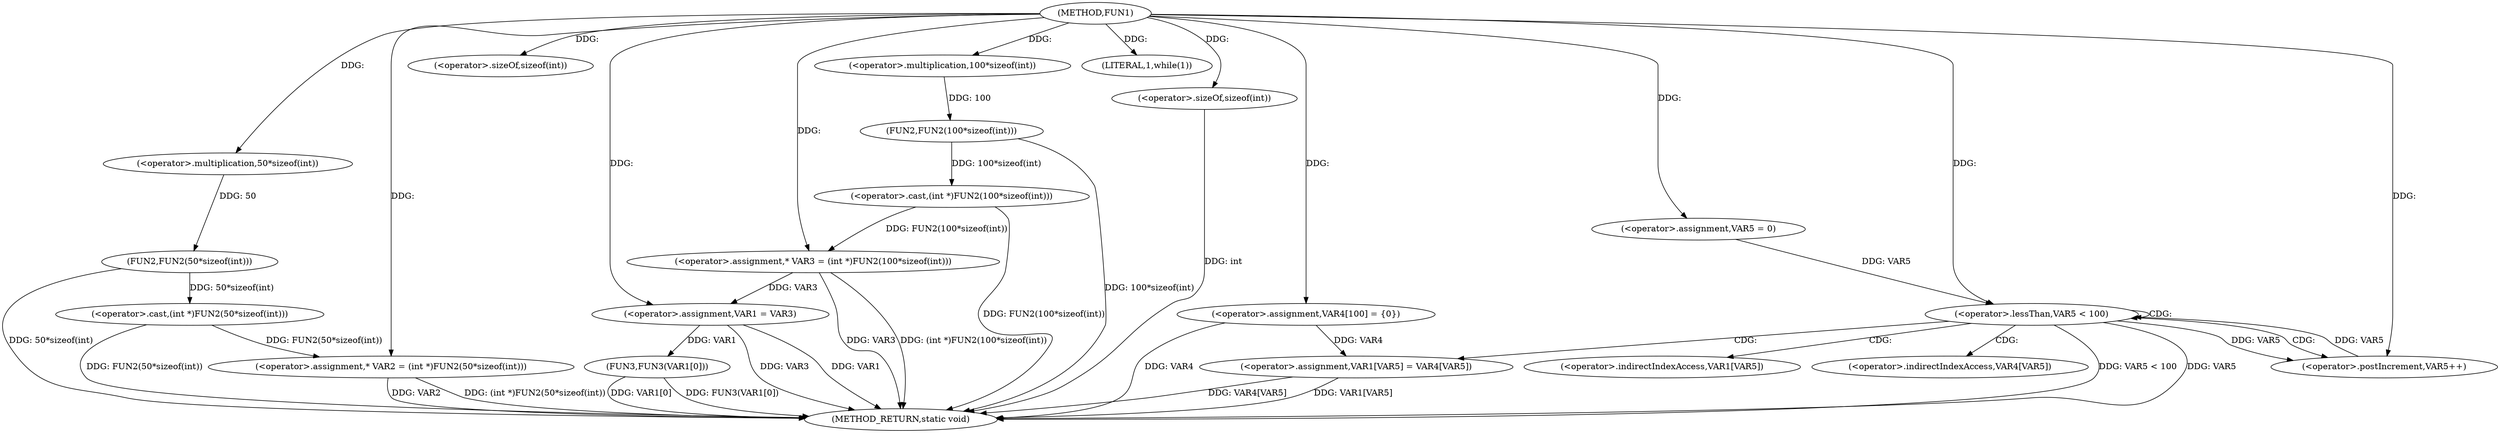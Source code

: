 digraph FUN1 {  
"1000100" [label = "(METHOD,FUN1)" ]
"1000157" [label = "(METHOD_RETURN,static void)" ]
"1000104" [label = "(<operator>.assignment,* VAR2 = (int *)FUN2(50*sizeof(int)))" ]
"1000106" [label = "(<operator>.cast,(int *)FUN2(50*sizeof(int)))" ]
"1000108" [label = "(FUN2,FUN2(50*sizeof(int)))" ]
"1000109" [label = "(<operator>.multiplication,50*sizeof(int))" ]
"1000111" [label = "(<operator>.sizeOf,sizeof(int))" ]
"1000114" [label = "(<operator>.assignment,* VAR3 = (int *)FUN2(100*sizeof(int)))" ]
"1000116" [label = "(<operator>.cast,(int *)FUN2(100*sizeof(int)))" ]
"1000118" [label = "(FUN2,FUN2(100*sizeof(int)))" ]
"1000119" [label = "(<operator>.multiplication,100*sizeof(int))" ]
"1000121" [label = "(<operator>.sizeOf,sizeof(int))" ]
"1000124" [label = "(LITERAL,1,while(1))" ]
"1000126" [label = "(<operator>.assignment,VAR1 = VAR3)" ]
"1000132" [label = "(<operator>.assignment,VAR4[100] = {0})" ]
"1000137" [label = "(<operator>.assignment,VAR5 = 0)" ]
"1000140" [label = "(<operator>.lessThan,VAR5 < 100)" ]
"1000143" [label = "(<operator>.postIncrement,VAR5++)" ]
"1000146" [label = "(<operator>.assignment,VAR1[VAR5] = VAR4[VAR5])" ]
"1000153" [label = "(FUN3,FUN3(VAR1[0]))" ]
"1000147" [label = "(<operator>.indirectIndexAccess,VAR1[VAR5])" ]
"1000150" [label = "(<operator>.indirectIndexAccess,VAR4[VAR5])" ]
  "1000106" -> "1000157"  [ label = "DDG: FUN2(50*sizeof(int))"] 
  "1000104" -> "1000157"  [ label = "DDG: VAR2"] 
  "1000140" -> "1000157"  [ label = "DDG: VAR5 < 100"] 
  "1000116" -> "1000157"  [ label = "DDG: FUN2(100*sizeof(int))"] 
  "1000132" -> "1000157"  [ label = "DDG: VAR4"] 
  "1000153" -> "1000157"  [ label = "DDG: VAR1[0]"] 
  "1000146" -> "1000157"  [ label = "DDG: VAR4[VAR5]"] 
  "1000126" -> "1000157"  [ label = "DDG: VAR3"] 
  "1000118" -> "1000157"  [ label = "DDG: 100*sizeof(int)"] 
  "1000140" -> "1000157"  [ label = "DDG: VAR5"] 
  "1000114" -> "1000157"  [ label = "DDG: VAR3"] 
  "1000126" -> "1000157"  [ label = "DDG: VAR1"] 
  "1000153" -> "1000157"  [ label = "DDG: FUN3(VAR1[0])"] 
  "1000121" -> "1000157"  [ label = "DDG: int"] 
  "1000146" -> "1000157"  [ label = "DDG: VAR1[VAR5]"] 
  "1000114" -> "1000157"  [ label = "DDG: (int *)FUN2(100*sizeof(int))"] 
  "1000104" -> "1000157"  [ label = "DDG: (int *)FUN2(50*sizeof(int))"] 
  "1000108" -> "1000157"  [ label = "DDG: 50*sizeof(int)"] 
  "1000106" -> "1000104"  [ label = "DDG: FUN2(50*sizeof(int))"] 
  "1000100" -> "1000104"  [ label = "DDG: "] 
  "1000108" -> "1000106"  [ label = "DDG: 50*sizeof(int)"] 
  "1000109" -> "1000108"  [ label = "DDG: 50"] 
  "1000100" -> "1000109"  [ label = "DDG: "] 
  "1000100" -> "1000111"  [ label = "DDG: "] 
  "1000116" -> "1000114"  [ label = "DDG: FUN2(100*sizeof(int))"] 
  "1000100" -> "1000114"  [ label = "DDG: "] 
  "1000118" -> "1000116"  [ label = "DDG: 100*sizeof(int)"] 
  "1000119" -> "1000118"  [ label = "DDG: 100"] 
  "1000100" -> "1000119"  [ label = "DDG: "] 
  "1000100" -> "1000121"  [ label = "DDG: "] 
  "1000100" -> "1000124"  [ label = "DDG: "] 
  "1000114" -> "1000126"  [ label = "DDG: VAR3"] 
  "1000100" -> "1000126"  [ label = "DDG: "] 
  "1000100" -> "1000132"  [ label = "DDG: "] 
  "1000100" -> "1000137"  [ label = "DDG: "] 
  "1000143" -> "1000140"  [ label = "DDG: VAR5"] 
  "1000137" -> "1000140"  [ label = "DDG: VAR5"] 
  "1000100" -> "1000140"  [ label = "DDG: "] 
  "1000140" -> "1000143"  [ label = "DDG: VAR5"] 
  "1000100" -> "1000143"  [ label = "DDG: "] 
  "1000132" -> "1000146"  [ label = "DDG: VAR4"] 
  "1000126" -> "1000153"  [ label = "DDG: VAR1"] 
  "1000140" -> "1000147"  [ label = "CDG: "] 
  "1000140" -> "1000150"  [ label = "CDG: "] 
  "1000140" -> "1000146"  [ label = "CDG: "] 
  "1000140" -> "1000143"  [ label = "CDG: "] 
  "1000140" -> "1000140"  [ label = "CDG: "] 
}
